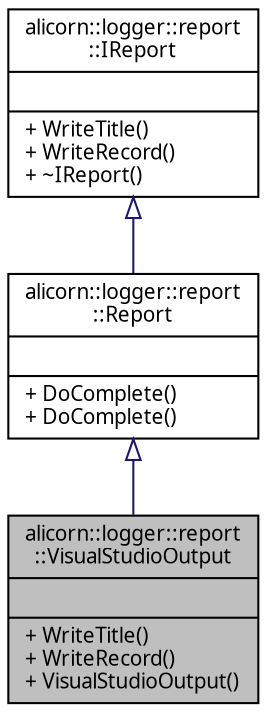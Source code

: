digraph "alicorn::logger::report::VisualStudioOutput"
{
 // INTERACTIVE_SVG=YES
  edge [fontname="Verdana",fontsize="10",labelfontname="Verdana",labelfontsize="10"];
  node [fontname="Verdana",fontsize="10",shape=record];
  Node1 [label="{alicorn::logger::report\l::VisualStudioOutput\n||+ WriteTitle()\l+ WriteRecord()\l+ VisualStudioOutput()\l}",height=0.2,width=0.4,color="black", fillcolor="grey75", style="filled", fontcolor="black"];
  Node2 -> Node1 [dir="back",color="midnightblue",fontsize="10",style="solid",arrowtail="onormal",fontname="Verdana"];
  Node2 [label="{alicorn::logger::report\l::Report\n||+ DoComplete()\l+ DoComplete()\l}",height=0.2,width=0.4,color="black", fillcolor="white", style="filled",URL="$a00129.html",tooltip="Класс входит в Проект Logger   Вспомогательный класс для обеспечения интерфейса, необходимого для уст..."];
  Node3 -> Node2 [dir="back",color="midnightblue",fontsize="10",style="solid",arrowtail="onormal",fontname="Verdana"];
  Node3 [label="{alicorn::logger::report\l::IReport\n||+ WriteTitle()\l+ WriteRecord()\l+ ~IReport()\l}",height=0.2,width=0.4,color="black", fillcolor="white", style="filled",URL="$a00099.html",tooltip="Класс входит в Проект Logger   Интерфейсный класс конкретных формирователей отчетов. "];
}
